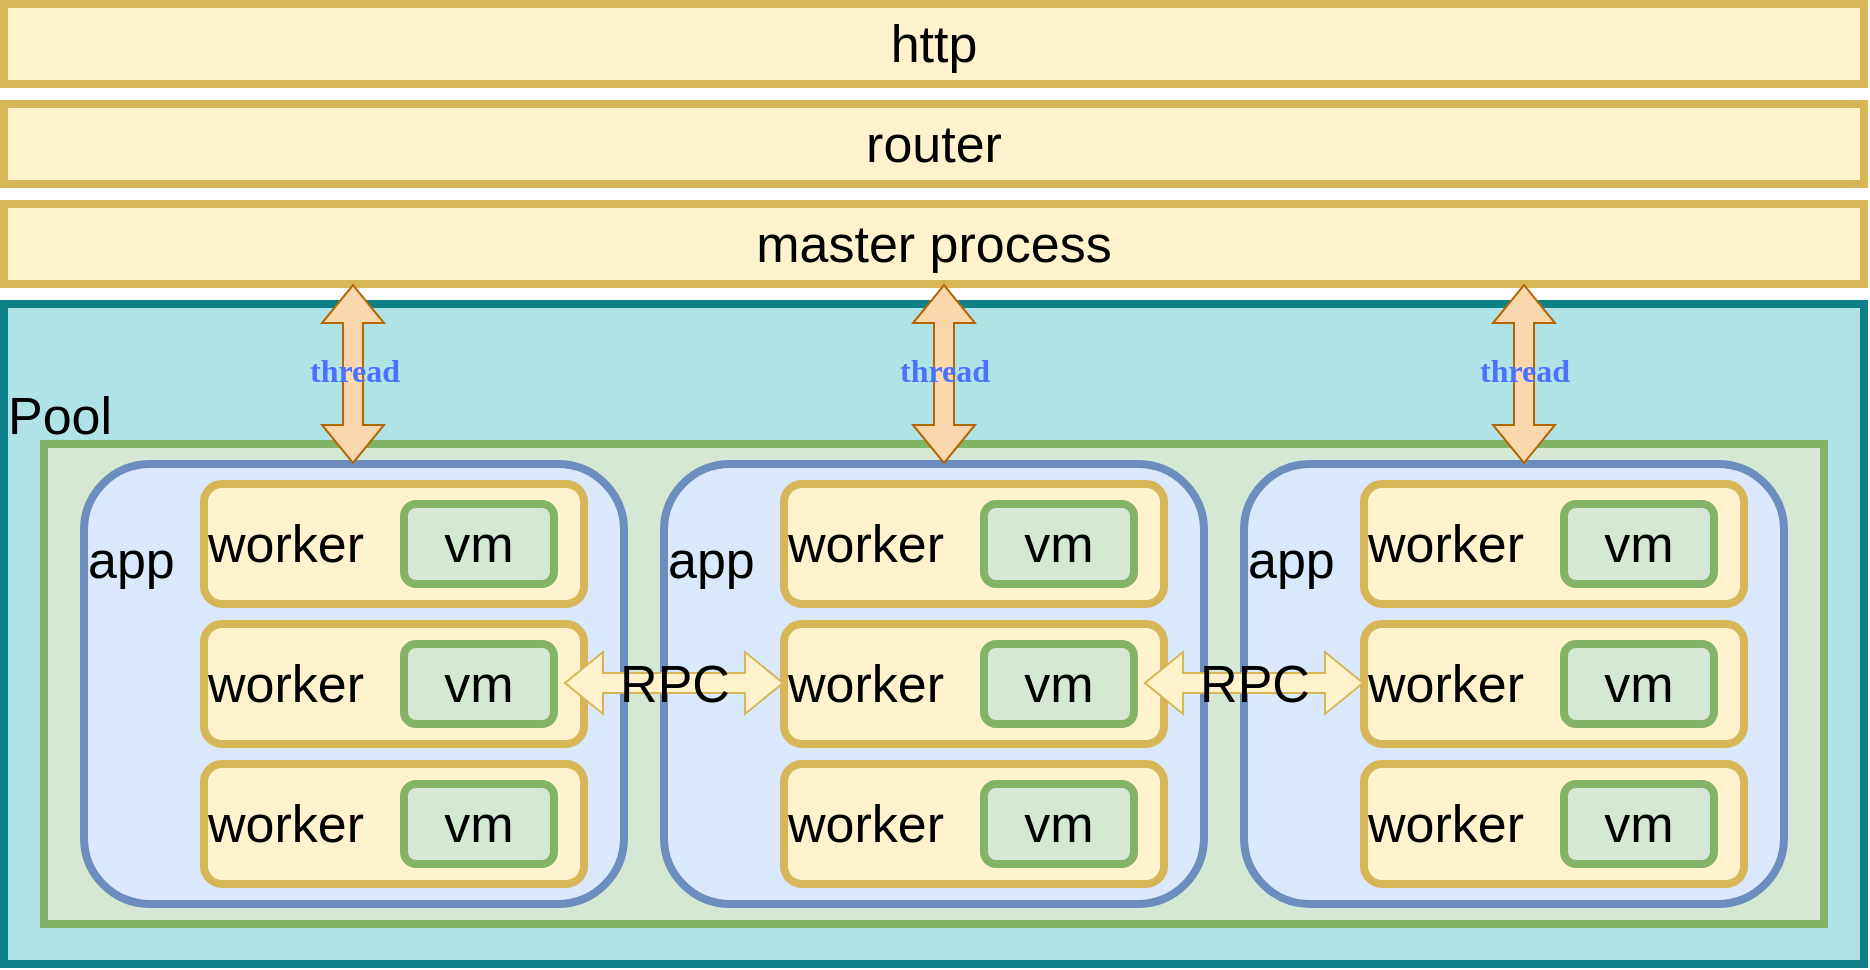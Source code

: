 <mxfile version="15.7.3" type="device"><diagram id="ExmLWl5Tr2Mv1TXmN7t_" name="第 1 页"><mxGraphModel dx="946" dy="655" grid="1" gridSize="10" guides="1" tooltips="1" connect="1" arrows="1" fold="1" page="1" pageScale="1" pageWidth="827" pageHeight="1169" math="0" shadow="0"><root><mxCell id="0"/><mxCell id="1" parent="0"/><mxCell id="FW_gJVRWsY19X0UUS-kk-49" value="Pool&lt;br&gt;&lt;br&gt;&lt;br&gt;&lt;br&gt;&lt;br&gt;&lt;br&gt;&lt;br&gt;&lt;br&gt;" style="rounded=0;whiteSpace=wrap;html=1;fontSize=26;strokeColor=#0e8088;strokeWidth=4;fillColor=#b0e3e6;align=left;" parent="1" vertex="1"><mxGeometry x="40" y="190" width="930" height="330" as="geometry"/></mxCell><mxCell id="FW_gJVRWsY19X0UUS-kk-5" value="http" style="rounded=0;whiteSpace=wrap;html=1;fontSize=26;strokeWidth=4;fillColor=#fff2cc;strokeColor=#d6b656;" parent="1" vertex="1"><mxGeometry x="40" y="40" width="930" height="40" as="geometry"/></mxCell><mxCell id="FW_gJVRWsY19X0UUS-kk-6" value="" style="rounded=0;whiteSpace=wrap;html=1;fontSize=26;strokeWidth=4;fillColor=#d5e8d4;strokeColor=#82b366;" parent="1" vertex="1"><mxGeometry x="60" y="260" width="890" height="240" as="geometry"/></mxCell><mxCell id="FW_gJVRWsY19X0UUS-kk-9" value="app&lt;br&gt;&amp;nbsp;&lt;br&gt;&lt;br&gt;&lt;br&gt;&amp;nbsp;" style="rounded=1;whiteSpace=wrap;html=1;fontSize=26;strokeColor=#6c8ebf;strokeWidth=4;fillColor=#dae8fc;align=left;" parent="1" vertex="1"><mxGeometry x="80" y="270" width="270" height="220" as="geometry"/></mxCell><mxCell id="FW_gJVRWsY19X0UUS-kk-11" value="worker" style="rounded=1;whiteSpace=wrap;html=1;fontSize=26;strokeColor=#d6b656;strokeWidth=4;fillColor=#fff2cc;align=left;" parent="1" vertex="1"><mxGeometry x="140" y="280" width="190" height="60" as="geometry"/></mxCell><mxCell id="FW_gJVRWsY19X0UUS-kk-15" value="vm" style="rounded=1;whiteSpace=wrap;html=1;fontSize=26;strokeColor=#82b366;strokeWidth=4;fillColor=#d5e8d4;align=center;" parent="1" vertex="1"><mxGeometry x="240" y="290" width="75" height="40" as="geometry"/></mxCell><mxCell id="FW_gJVRWsY19X0UUS-kk-19" value="worker" style="rounded=1;whiteSpace=wrap;html=1;fontSize=26;strokeColor=#d6b656;strokeWidth=4;fillColor=#fff2cc;align=left;" parent="1" vertex="1"><mxGeometry x="140" y="350" width="190" height="60" as="geometry"/></mxCell><mxCell id="FW_gJVRWsY19X0UUS-kk-20" value="vm" style="rounded=1;whiteSpace=wrap;html=1;fontSize=26;strokeColor=#82b366;strokeWidth=4;fillColor=#d5e8d4;align=center;" parent="1" vertex="1"><mxGeometry x="240" y="360" width="75" height="40" as="geometry"/></mxCell><mxCell id="FW_gJVRWsY19X0UUS-kk-21" value="worker" style="rounded=1;whiteSpace=wrap;html=1;fontSize=26;strokeColor=#d6b656;strokeWidth=4;fillColor=#fff2cc;align=left;" parent="1" vertex="1"><mxGeometry x="140" y="420" width="190" height="60" as="geometry"/></mxCell><mxCell id="FW_gJVRWsY19X0UUS-kk-22" value="vm" style="rounded=1;whiteSpace=wrap;html=1;fontSize=26;strokeColor=#82b366;strokeWidth=4;fillColor=#d5e8d4;align=center;" parent="1" vertex="1"><mxGeometry x="240" y="430" width="75" height="40" as="geometry"/></mxCell><mxCell id="FW_gJVRWsY19X0UUS-kk-31" value="app&lt;br&gt;&amp;nbsp;&lt;br&gt;&lt;br&gt;&lt;br&gt;&amp;nbsp;" style="rounded=1;whiteSpace=wrap;html=1;fontSize=26;strokeColor=#6c8ebf;strokeWidth=4;fillColor=#dae8fc;align=left;" parent="1" vertex="1"><mxGeometry x="370" y="270" width="270" height="220" as="geometry"/></mxCell><mxCell id="FW_gJVRWsY19X0UUS-kk-32" value="worker" style="rounded=1;whiteSpace=wrap;html=1;fontSize=26;strokeColor=#d6b656;strokeWidth=4;fillColor=#fff2cc;align=left;" parent="1" vertex="1"><mxGeometry x="430" y="280" width="190" height="60" as="geometry"/></mxCell><mxCell id="FW_gJVRWsY19X0UUS-kk-33" value="vm" style="rounded=1;whiteSpace=wrap;html=1;fontSize=26;strokeColor=#82b366;strokeWidth=4;fillColor=#d5e8d4;align=center;" parent="1" vertex="1"><mxGeometry x="530" y="290" width="75" height="40" as="geometry"/></mxCell><mxCell id="FW_gJVRWsY19X0UUS-kk-34" value="worker" style="rounded=1;whiteSpace=wrap;html=1;fontSize=26;strokeColor=#d6b656;strokeWidth=4;fillColor=#fff2cc;align=left;" parent="1" vertex="1"><mxGeometry x="430" y="350" width="190" height="60" as="geometry"/></mxCell><mxCell id="FW_gJVRWsY19X0UUS-kk-35" value="vm" style="rounded=1;whiteSpace=wrap;html=1;fontSize=26;strokeColor=#82b366;strokeWidth=4;fillColor=#d5e8d4;align=center;" parent="1" vertex="1"><mxGeometry x="530" y="360" width="75" height="40" as="geometry"/></mxCell><mxCell id="FW_gJVRWsY19X0UUS-kk-36" value="worker" style="rounded=1;whiteSpace=wrap;html=1;fontSize=26;strokeColor=#d6b656;strokeWidth=4;fillColor=#fff2cc;align=left;" parent="1" vertex="1"><mxGeometry x="430" y="420" width="190" height="60" as="geometry"/></mxCell><mxCell id="FW_gJVRWsY19X0UUS-kk-37" value="vm" style="rounded=1;whiteSpace=wrap;html=1;fontSize=26;strokeColor=#82b366;strokeWidth=4;fillColor=#d5e8d4;align=center;" parent="1" vertex="1"><mxGeometry x="530" y="430" width="75" height="40" as="geometry"/></mxCell><mxCell id="FW_gJVRWsY19X0UUS-kk-38" value="app&lt;br&gt;&amp;nbsp;&lt;br&gt;&lt;br&gt;&lt;br&gt;&amp;nbsp;" style="rounded=1;whiteSpace=wrap;html=1;fontSize=26;strokeColor=#6c8ebf;strokeWidth=4;fillColor=#dae8fc;align=left;" parent="1" vertex="1"><mxGeometry x="660" y="270" width="270" height="220" as="geometry"/></mxCell><mxCell id="FW_gJVRWsY19X0UUS-kk-39" value="worker" style="rounded=1;whiteSpace=wrap;html=1;fontSize=26;strokeColor=#d6b656;strokeWidth=4;fillColor=#fff2cc;align=left;" parent="1" vertex="1"><mxGeometry x="720" y="280" width="190" height="60" as="geometry"/></mxCell><mxCell id="FW_gJVRWsY19X0UUS-kk-40" value="vm" style="rounded=1;whiteSpace=wrap;html=1;fontSize=26;strokeColor=#82b366;strokeWidth=4;fillColor=#d5e8d4;align=center;" parent="1" vertex="1"><mxGeometry x="820" y="290" width="75" height="40" as="geometry"/></mxCell><mxCell id="FW_gJVRWsY19X0UUS-kk-41" value="worker" style="rounded=1;whiteSpace=wrap;html=1;fontSize=26;strokeColor=#d6b656;strokeWidth=4;fillColor=#fff2cc;align=left;" parent="1" vertex="1"><mxGeometry x="720" y="350" width="190" height="60" as="geometry"/></mxCell><mxCell id="FW_gJVRWsY19X0UUS-kk-42" value="vm" style="rounded=1;whiteSpace=wrap;html=1;fontSize=26;strokeColor=#82b366;strokeWidth=4;fillColor=#d5e8d4;align=center;" parent="1" vertex="1"><mxGeometry x="820" y="360" width="75" height="40" as="geometry"/></mxCell><mxCell id="FW_gJVRWsY19X0UUS-kk-43" value="worker" style="rounded=1;whiteSpace=wrap;html=1;fontSize=26;strokeColor=#d6b656;strokeWidth=4;fillColor=#fff2cc;align=left;" parent="1" vertex="1"><mxGeometry x="720" y="420" width="190" height="60" as="geometry"/></mxCell><mxCell id="FW_gJVRWsY19X0UUS-kk-44" value="vm" style="rounded=1;whiteSpace=wrap;html=1;fontSize=26;strokeColor=#82b366;strokeWidth=4;fillColor=#d5e8d4;align=center;" parent="1" vertex="1"><mxGeometry x="820" y="430" width="75" height="40" as="geometry"/></mxCell><mxCell id="FW_gJVRWsY19X0UUS-kk-45" value="router" style="rounded=0;whiteSpace=wrap;html=1;fontSize=26;strokeWidth=4;fillColor=#fff2cc;strokeColor=#d6b656;" parent="1" vertex="1"><mxGeometry x="40" y="90" width="930" height="40" as="geometry"/></mxCell><mxCell id="FW_gJVRWsY19X0UUS-kk-46" value="&lt;span style=&quot;&quot;&gt;RPC&lt;/span&gt;" style="shape=flexArrow;endArrow=classic;startArrow=classic;html=1;rounded=0;fontSize=26;fillColor=#fff2cc;strokeColor=#d6b656;labelBackgroundColor=none;" parent="1" edge="1"><mxGeometry width="100" height="100" relative="1" as="geometry"><mxPoint x="320" y="379.5" as="sourcePoint"/><mxPoint x="430" y="379.5" as="targetPoint"/></mxGeometry></mxCell><mxCell id="FW_gJVRWsY19X0UUS-kk-48" value="&lt;span style=&quot;&quot;&gt;RPC&lt;/span&gt;" style="shape=flexArrow;endArrow=classic;startArrow=classic;html=1;rounded=0;fontSize=26;fillColor=#fff2cc;strokeColor=#d6b656;labelBackgroundColor=none;" parent="1" edge="1"><mxGeometry width="100" height="100" relative="1" as="geometry"><mxPoint x="610" y="379.5" as="sourcePoint"/><mxPoint x="720" y="379.5" as="targetPoint"/></mxGeometry></mxCell><mxCell id="FW_gJVRWsY19X0UUS-kk-51" value="master process" style="rounded=0;whiteSpace=wrap;html=1;fontSize=26;strokeWidth=4;fillColor=#fff2cc;strokeColor=#d6b656;" parent="1" vertex="1"><mxGeometry x="40" y="140" width="930" height="40" as="geometry"/></mxCell><mxCell id="FW_gJVRWsY19X0UUS-kk-55" value="&lt;span style=&quot;color: rgb(77, 113, 255); font-family: gilroy; font-size: 16px; font-weight: 600; text-align: left;&quot;&gt;thread&lt;/span&gt;" style="shape=flexArrow;endArrow=classic;startArrow=classic;html=1;rounded=0;fontSize=26;fillColor=#fad7ac;strokeColor=#b46504;labelBackgroundColor=none;" parent="1" edge="1"><mxGeometry x="0.111" width="100" height="100" relative="1" as="geometry"><mxPoint x="510" y="270" as="sourcePoint"/><mxPoint x="510" y="180" as="targetPoint"/><mxPoint as="offset"/></mxGeometry></mxCell><mxCell id="vrWPbc1_kPTnwJS1n8A6-3" value="&lt;span style=&quot;color: rgb(77, 113, 255); font-family: gilroy; font-size: 16px; font-weight: 600; text-align: left;&quot;&gt;thread&lt;/span&gt;" style="shape=flexArrow;endArrow=classic;startArrow=classic;html=1;rounded=0;fontSize=26;fillColor=#fad7ac;strokeColor=#b46504;labelBackgroundColor=none;" edge="1" parent="1"><mxGeometry x="0.111" width="100" height="100" relative="1" as="geometry"><mxPoint x="800" y="270" as="sourcePoint"/><mxPoint x="800" y="180" as="targetPoint"/><mxPoint as="offset"/></mxGeometry></mxCell><mxCell id="vrWPbc1_kPTnwJS1n8A6-4" value="&lt;span style=&quot;color: rgb(77, 113, 255); font-family: gilroy; font-size: 16px; font-weight: 600; text-align: left;&quot;&gt;thread&lt;/span&gt;" style="shape=flexArrow;endArrow=classic;startArrow=classic;html=1;rounded=0;fontSize=26;fillColor=#fad7ac;strokeColor=#b46504;labelBackgroundColor=none;" edge="1" parent="1"><mxGeometry x="0.111" width="100" height="100" relative="1" as="geometry"><mxPoint x="214.5" y="270" as="sourcePoint"/><mxPoint x="214.5" y="180" as="targetPoint"/><mxPoint as="offset"/></mxGeometry></mxCell></root></mxGraphModel></diagram></mxfile>